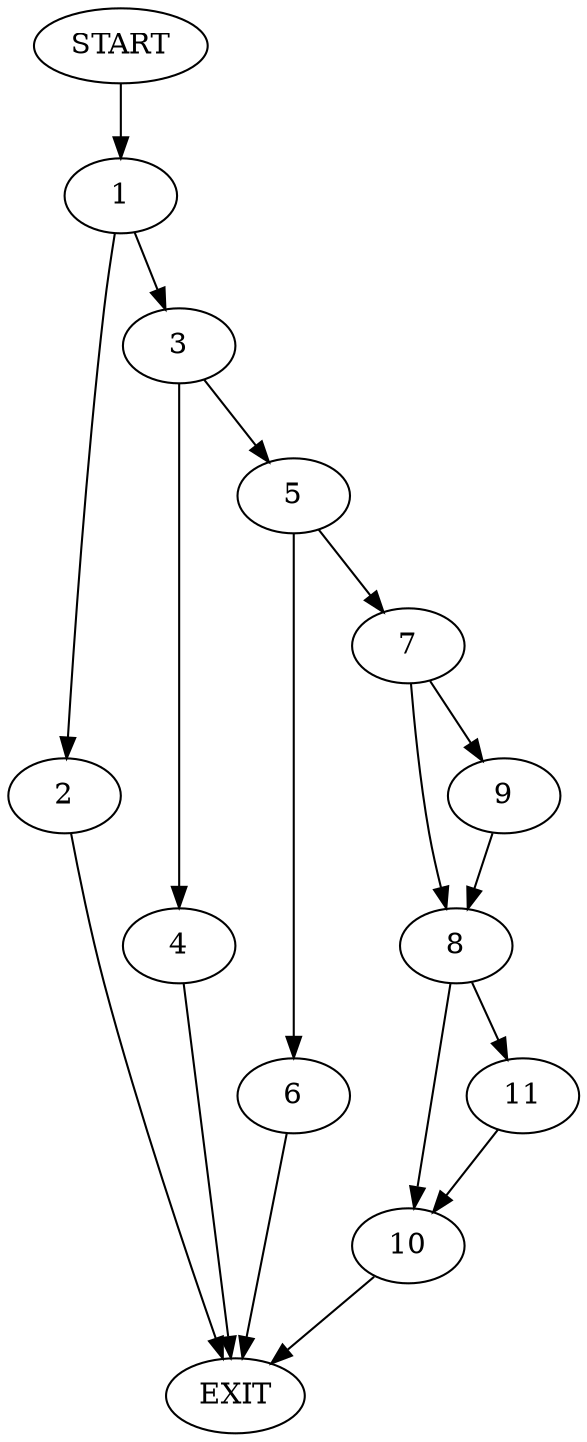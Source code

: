 digraph {
0 [label="START"]
12 [label="EXIT"]
0 -> 1
1 -> 2
1 -> 3
2 -> 12
3 -> 4
3 -> 5
4 -> 12
5 -> 6
5 -> 7
6 -> 12
7 -> 8
7 -> 9
9 -> 8
8 -> 10
8 -> 11
10 -> 12
11 -> 10
}

